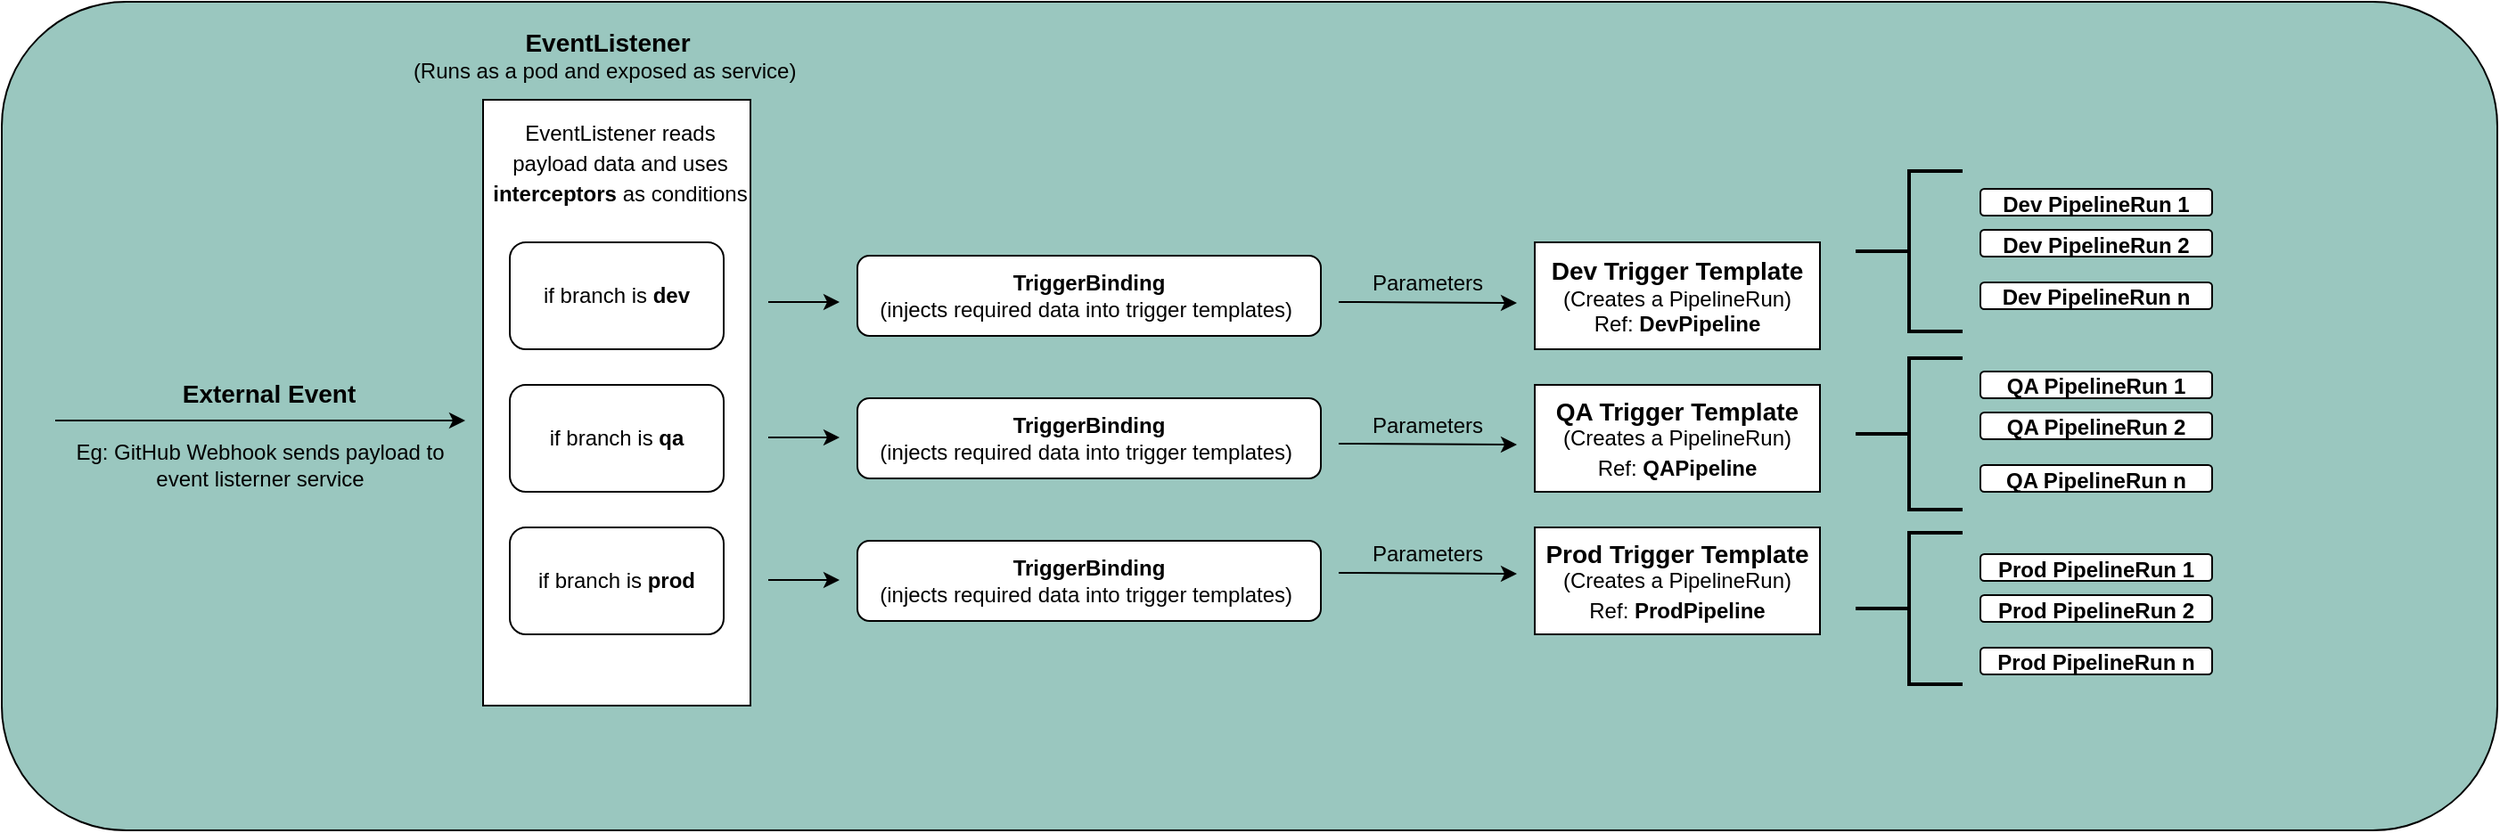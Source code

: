<mxfile version="16.2.6" type="device"><diagram id="8j12n9Z-aUp2cCkyxB0L" name="Page-1"><mxGraphModel dx="2433" dy="689" grid="1" gridSize="10" guides="1" tooltips="1" connect="1" arrows="1" fold="1" page="1" pageScale="1" pageWidth="850" pageHeight="1100" math="0" shadow="0"><root><mxCell id="0"/><mxCell id="1" parent="0"/><mxCell id="iijJMe8AZrRQ6p2SNSCo-48" value="" style="rounded=1;whiteSpace=wrap;html=1;fontSize=12;fillColor=#9AC7BF;" vertex="1" parent="1"><mxGeometry x="-120" y="5" width="1400" height="465" as="geometry"/></mxCell><mxCell id="iijJMe8AZrRQ6p2SNSCo-1" value="" style="rounded=0;whiteSpace=wrap;html=1;" vertex="1" parent="1"><mxGeometry x="150" y="60" width="150" height="340" as="geometry"/></mxCell><mxCell id="iijJMe8AZrRQ6p2SNSCo-4" value="&lt;b&gt;&lt;font style=&quot;font-size: 14px&quot;&gt;EventListener&lt;/font&gt;&lt;/b&gt;&lt;br&gt;(Runs as a pod and exposed as service)&amp;nbsp;" style="text;html=1;strokeColor=none;fillColor=none;align=center;verticalAlign=middle;whiteSpace=wrap;rounded=0;" vertex="1" parent="1"><mxGeometry x="100" y="20" width="240" height="30" as="geometry"/></mxCell><mxCell id="iijJMe8AZrRQ6p2SNSCo-5" value="" style="endArrow=classic;html=1;rounded=0;fontSize=14;" edge="1" parent="1"><mxGeometry width="50" height="50" relative="1" as="geometry"><mxPoint x="-90" y="240" as="sourcePoint"/><mxPoint x="140" y="240" as="targetPoint"/></mxGeometry></mxCell><mxCell id="iijJMe8AZrRQ6p2SNSCo-6" value="&lt;font style=&quot;font-size: 14px&quot;&gt;&lt;b&gt;External Event&lt;/b&gt;&lt;/font&gt;" style="text;html=1;strokeColor=none;fillColor=none;align=center;verticalAlign=middle;whiteSpace=wrap;rounded=0;fontSize=14;" vertex="1" parent="1"><mxGeometry x="-40" y="210" width="140" height="30" as="geometry"/></mxCell><mxCell id="iijJMe8AZrRQ6p2SNSCo-7" value="Eg: GitHub Webhook sends payload to event listerner service" style="text;html=1;strokeColor=none;fillColor=none;align=center;verticalAlign=middle;whiteSpace=wrap;rounded=0;fontSize=12;" vertex="1" parent="1"><mxGeometry x="-80" y="250" width="210" height="30" as="geometry"/></mxCell><mxCell id="iijJMe8AZrRQ6p2SNSCo-8" value="&lt;font style=&quot;font-size: 12px&quot;&gt;EventListener reads payload data and uses &lt;b&gt;interceptors &lt;/b&gt;as conditions&lt;/font&gt;" style="text;html=1;strokeColor=none;fillColor=none;align=center;verticalAlign=middle;whiteSpace=wrap;rounded=0;fontSize=14;" vertex="1" parent="1"><mxGeometry x="153.75" y="80" width="146.25" height="30" as="geometry"/></mxCell><mxCell id="iijJMe8AZrRQ6p2SNSCo-9" value="" style="rounded=1;whiteSpace=wrap;html=1;fontSize=12;" vertex="1" parent="1"><mxGeometry x="165" y="140" width="120" height="60" as="geometry"/></mxCell><mxCell id="iijJMe8AZrRQ6p2SNSCo-10" value="" style="rounded=1;whiteSpace=wrap;html=1;fontSize=12;" vertex="1" parent="1"><mxGeometry x="165" y="220" width="120" height="60" as="geometry"/></mxCell><mxCell id="iijJMe8AZrRQ6p2SNSCo-11" value="" style="rounded=1;whiteSpace=wrap;html=1;fontSize=12;" vertex="1" parent="1"><mxGeometry x="165" y="300" width="120" height="60" as="geometry"/></mxCell><mxCell id="iijJMe8AZrRQ6p2SNSCo-13" value="if branch is &lt;b&gt;dev&lt;/b&gt;" style="text;html=1;strokeColor=none;fillColor=none;align=center;verticalAlign=middle;whiteSpace=wrap;rounded=0;fontSize=12;" vertex="1" parent="1"><mxGeometry x="180" y="155" width="90" height="30" as="geometry"/></mxCell><mxCell id="iijJMe8AZrRQ6p2SNSCo-14" value="if branch is &lt;b&gt;qa&lt;/b&gt;" style="text;html=1;strokeColor=none;fillColor=none;align=center;verticalAlign=middle;whiteSpace=wrap;rounded=0;fontSize=12;" vertex="1" parent="1"><mxGeometry x="180" y="235" width="90" height="30" as="geometry"/></mxCell><mxCell id="iijJMe8AZrRQ6p2SNSCo-15" value="if branch is &lt;b&gt;prod&lt;/b&gt;" style="text;html=1;strokeColor=none;fillColor=none;align=center;verticalAlign=middle;whiteSpace=wrap;rounded=0;fontSize=12;" vertex="1" parent="1"><mxGeometry x="175" y="315" width="100" height="30" as="geometry"/></mxCell><mxCell id="iijJMe8AZrRQ6p2SNSCo-16" value="" style="rounded=1;whiteSpace=wrap;html=1;fontSize=12;" vertex="1" parent="1"><mxGeometry x="360" y="147.5" width="260" height="45" as="geometry"/></mxCell><mxCell id="iijJMe8AZrRQ6p2SNSCo-17" value="" style="rounded=1;whiteSpace=wrap;html=1;fontSize=12;" vertex="1" parent="1"><mxGeometry x="360" y="227.5" width="260" height="45" as="geometry"/></mxCell><mxCell id="iijJMe8AZrRQ6p2SNSCo-18" value="" style="rounded=1;whiteSpace=wrap;html=1;fontSize=12;" vertex="1" parent="1"><mxGeometry x="360" y="307.5" width="260" height="45" as="geometry"/></mxCell><mxCell id="iijJMe8AZrRQ6p2SNSCo-19" value="&lt;b&gt;TriggerBinding&lt;/b&gt;&lt;br&gt;(injects required data into trigger templates)&amp;nbsp;" style="text;html=1;strokeColor=none;fillColor=none;align=center;verticalAlign=middle;whiteSpace=wrap;rounded=0;fontSize=12;" vertex="1" parent="1"><mxGeometry x="365" y="155" width="250" height="30" as="geometry"/></mxCell><mxCell id="iijJMe8AZrRQ6p2SNSCo-20" value="&lt;b&gt;TriggerBinding&lt;/b&gt;&lt;br&gt;(injects required data into trigger templates)&amp;nbsp;" style="text;html=1;strokeColor=none;fillColor=none;align=center;verticalAlign=middle;whiteSpace=wrap;rounded=0;fontSize=12;" vertex="1" parent="1"><mxGeometry x="365" y="235" width="250" height="30" as="geometry"/></mxCell><mxCell id="iijJMe8AZrRQ6p2SNSCo-21" value="&lt;b&gt;TriggerBinding&lt;/b&gt;&lt;br&gt;(injects required data into trigger templates)&amp;nbsp;" style="text;html=1;strokeColor=none;fillColor=none;align=center;verticalAlign=middle;whiteSpace=wrap;rounded=0;fontSize=12;" vertex="1" parent="1"><mxGeometry x="365" y="315" width="250" height="30" as="geometry"/></mxCell><mxCell id="iijJMe8AZrRQ6p2SNSCo-22" value="" style="endArrow=classic;html=1;rounded=0;fontSize=12;" edge="1" parent="1"><mxGeometry width="50" height="50" relative="1" as="geometry"><mxPoint x="630" y="253" as="sourcePoint"/><mxPoint x="730" y="253.5" as="targetPoint"/></mxGeometry></mxCell><mxCell id="iijJMe8AZrRQ6p2SNSCo-24" value="" style="endArrow=classic;html=1;rounded=0;fontSize=12;" edge="1" parent="1"><mxGeometry width="50" height="50" relative="1" as="geometry"><mxPoint x="310" y="249.5" as="sourcePoint"/><mxPoint x="350" y="249.5" as="targetPoint"/></mxGeometry></mxCell><mxCell id="iijJMe8AZrRQ6p2SNSCo-25" value="" style="endArrow=classic;html=1;rounded=0;fontSize=12;" edge="1" parent="1"><mxGeometry width="50" height="50" relative="1" as="geometry"><mxPoint x="310" y="329.5" as="sourcePoint"/><mxPoint x="350" y="329.5" as="targetPoint"/></mxGeometry></mxCell><mxCell id="iijJMe8AZrRQ6p2SNSCo-26" value="&lt;font style=&quot;font-size: 14px&quot;&gt;&lt;b&gt;Dev Trigger Template&lt;/b&gt;&lt;br&gt;&lt;/font&gt;(Creates a PipelineRun)&lt;br&gt;Ref: &lt;b&gt;DevPipeline&lt;/b&gt;" style="rounded=0;whiteSpace=wrap;html=1;fontSize=12;" vertex="1" parent="1"><mxGeometry x="740" y="140" width="160" height="60" as="geometry"/></mxCell><mxCell id="iijJMe8AZrRQ6p2SNSCo-27" value="&lt;b&gt;&lt;font style=&quot;font-size: 14px&quot;&gt;QA Trigger Template&lt;/font&gt;&lt;/b&gt;&lt;font style=&quot;font-size: 14px&quot;&gt;&lt;br&gt;&lt;/font&gt;(Creates a PipelineRun)&lt;br&gt;Ref: &lt;b&gt;QAPipeline&lt;font style=&quot;font-size: 14px&quot;&gt;&lt;br&gt;&lt;/font&gt;&lt;/b&gt;" style="rounded=0;whiteSpace=wrap;html=1;fontSize=12;" vertex="1" parent="1"><mxGeometry x="740" y="220" width="160" height="60" as="geometry"/></mxCell><mxCell id="iijJMe8AZrRQ6p2SNSCo-28" value="&lt;b&gt;&lt;font style=&quot;font-size: 14px&quot;&gt;Prod Trigger Template&lt;br&gt;&lt;/font&gt;&lt;/b&gt;(Creates a PipelineRun)&lt;br&gt;Ref: &lt;b&gt;ProdPipeline&lt;font style=&quot;font-size: 14px&quot;&gt;&lt;br&gt;&lt;/font&gt;&lt;/b&gt;" style="rounded=0;whiteSpace=wrap;html=1;fontSize=12;" vertex="1" parent="1"><mxGeometry x="740" y="300" width="160" height="60" as="geometry"/></mxCell><mxCell id="iijJMe8AZrRQ6p2SNSCo-29" value="" style="endArrow=classic;html=1;rounded=0;fontSize=12;" edge="1" parent="1"><mxGeometry width="50" height="50" relative="1" as="geometry"><mxPoint x="310" y="173.5" as="sourcePoint"/><mxPoint x="350" y="173.5" as="targetPoint"/></mxGeometry></mxCell><mxCell id="iijJMe8AZrRQ6p2SNSCo-30" value="" style="endArrow=classic;html=1;rounded=0;fontSize=12;" edge="1" parent="1"><mxGeometry width="50" height="50" relative="1" as="geometry"><mxPoint x="630" y="173.5" as="sourcePoint"/><mxPoint x="730" y="174" as="targetPoint"/></mxGeometry></mxCell><mxCell id="iijJMe8AZrRQ6p2SNSCo-31" value="" style="endArrow=classic;html=1;rounded=0;fontSize=12;" edge="1" parent="1"><mxGeometry width="50" height="50" relative="1" as="geometry"><mxPoint x="630" y="325.5" as="sourcePoint"/><mxPoint x="730" y="326" as="targetPoint"/></mxGeometry></mxCell><mxCell id="iijJMe8AZrRQ6p2SNSCo-32" value="Parameters" style="text;html=1;strokeColor=none;fillColor=none;align=center;verticalAlign=middle;whiteSpace=wrap;rounded=0;fontSize=12;" vertex="1" parent="1"><mxGeometry x="650" y="227.5" width="60" height="30" as="geometry"/></mxCell><mxCell id="iijJMe8AZrRQ6p2SNSCo-33" value="Parameters" style="text;html=1;strokeColor=none;fillColor=none;align=center;verticalAlign=middle;whiteSpace=wrap;rounded=0;fontSize=12;" vertex="1" parent="1"><mxGeometry x="650" y="300" width="60" height="30" as="geometry"/></mxCell><mxCell id="iijJMe8AZrRQ6p2SNSCo-34" value="Parameters" style="text;html=1;strokeColor=none;fillColor=none;align=center;verticalAlign=middle;whiteSpace=wrap;rounded=0;fontSize=12;" vertex="1" parent="1"><mxGeometry x="650" y="148" width="60" height="30" as="geometry"/></mxCell><mxCell id="iijJMe8AZrRQ6p2SNSCo-35" value="&lt;b&gt;&lt;font style=&quot;font-size: 12px&quot;&gt;Dev PipelineRun 1&lt;/font&gt;&lt;/b&gt;" style="rounded=1;whiteSpace=wrap;html=1;fontSize=14;" vertex="1" parent="1"><mxGeometry x="990" y="110" width="130" height="15" as="geometry"/></mxCell><mxCell id="iijJMe8AZrRQ6p2SNSCo-36" value="&lt;b&gt;&lt;font style=&quot;font-size: 12px&quot;&gt;Dev PipelineRun 2&lt;/font&gt;&lt;/b&gt;" style="rounded=1;whiteSpace=wrap;html=1;fontSize=14;" vertex="1" parent="1"><mxGeometry x="990" y="133" width="130" height="15" as="geometry"/></mxCell><mxCell id="iijJMe8AZrRQ6p2SNSCo-37" value="&lt;b&gt;&lt;font style=&quot;font-size: 12px&quot;&gt;Dev PipelineRun n&lt;/font&gt;&lt;/b&gt;" style="rounded=1;whiteSpace=wrap;html=1;fontSize=14;" vertex="1" parent="1"><mxGeometry x="990" y="162.5" width="130" height="15" as="geometry"/></mxCell><mxCell id="iijJMe8AZrRQ6p2SNSCo-38" value="&lt;b&gt;&lt;font style=&quot;font-size: 12px&quot;&gt;QA PipelineRun 1&lt;/font&gt;&lt;/b&gt;" style="rounded=1;whiteSpace=wrap;html=1;fontSize=14;" vertex="1" parent="1"><mxGeometry x="990" y="212.5" width="130" height="15" as="geometry"/></mxCell><mxCell id="iijJMe8AZrRQ6p2SNSCo-39" value="&lt;b&gt;&lt;font style=&quot;font-size: 12px&quot;&gt;QA PipelineRun 2&lt;/font&gt;&lt;/b&gt;" style="rounded=1;whiteSpace=wrap;html=1;fontSize=14;" vertex="1" parent="1"><mxGeometry x="990" y="235.5" width="130" height="15" as="geometry"/></mxCell><mxCell id="iijJMe8AZrRQ6p2SNSCo-40" value="&lt;b&gt;&lt;font style=&quot;font-size: 12px&quot;&gt;QA PipelineRun n&lt;/font&gt;&lt;/b&gt;" style="rounded=1;whiteSpace=wrap;html=1;fontSize=14;" vertex="1" parent="1"><mxGeometry x="990" y="265" width="130" height="15" as="geometry"/></mxCell><mxCell id="iijJMe8AZrRQ6p2SNSCo-41" value="&lt;b&gt;&lt;font style=&quot;font-size: 12px&quot;&gt;Prod PipelineRun 1&lt;/font&gt;&lt;/b&gt;" style="rounded=1;whiteSpace=wrap;html=1;fontSize=14;" vertex="1" parent="1"><mxGeometry x="990" y="315" width="130" height="15" as="geometry"/></mxCell><mxCell id="iijJMe8AZrRQ6p2SNSCo-42" value="&lt;b&gt;&lt;font style=&quot;font-size: 12px&quot;&gt;Prod PipelineRun 2&lt;/font&gt;&lt;/b&gt;" style="rounded=1;whiteSpace=wrap;html=1;fontSize=14;" vertex="1" parent="1"><mxGeometry x="990" y="338" width="130" height="15" as="geometry"/></mxCell><mxCell id="iijJMe8AZrRQ6p2SNSCo-43" value="&lt;b&gt;&lt;font style=&quot;font-size: 12px&quot;&gt;Prod PipelineRun n&lt;/font&gt;&lt;/b&gt;" style="rounded=1;whiteSpace=wrap;html=1;fontSize=14;" vertex="1" parent="1"><mxGeometry x="990" y="367.5" width="130" height="15" as="geometry"/></mxCell><mxCell id="iijJMe8AZrRQ6p2SNSCo-45" value="" style="strokeWidth=2;html=1;shape=mxgraph.flowchart.annotation_2;align=left;labelPosition=right;pointerEvents=1;fontSize=12;" vertex="1" parent="1"><mxGeometry x="920" y="100" width="60" height="90" as="geometry"/></mxCell><mxCell id="iijJMe8AZrRQ6p2SNSCo-46" value="" style="strokeWidth=2;html=1;shape=mxgraph.flowchart.annotation_2;align=left;labelPosition=right;pointerEvents=1;fontSize=12;" vertex="1" parent="1"><mxGeometry x="920" y="205" width="60" height="85" as="geometry"/></mxCell><mxCell id="iijJMe8AZrRQ6p2SNSCo-47" value="" style="strokeWidth=2;html=1;shape=mxgraph.flowchart.annotation_2;align=left;labelPosition=right;pointerEvents=1;fontSize=12;" vertex="1" parent="1"><mxGeometry x="920" y="303" width="60" height="85" as="geometry"/></mxCell></root></mxGraphModel></diagram></mxfile>